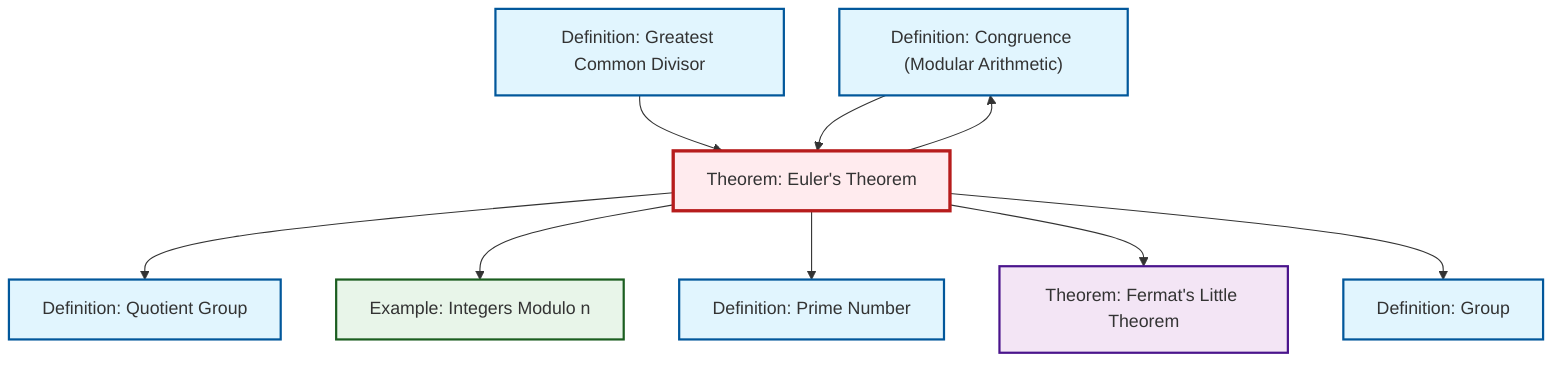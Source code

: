 graph TD
    classDef definition fill:#e1f5fe,stroke:#01579b,stroke-width:2px
    classDef theorem fill:#f3e5f5,stroke:#4a148c,stroke-width:2px
    classDef axiom fill:#fff3e0,stroke:#e65100,stroke-width:2px
    classDef example fill:#e8f5e9,stroke:#1b5e20,stroke-width:2px
    classDef current fill:#ffebee,stroke:#b71c1c,stroke-width:3px
    ex-quotient-integers-mod-n["Example: Integers Modulo n"]:::example
    def-congruence["Definition: Congruence (Modular Arithmetic)"]:::definition
    def-quotient-group["Definition: Quotient Group"]:::definition
    def-gcd["Definition: Greatest Common Divisor"]:::definition
    def-prime["Definition: Prime Number"]:::definition
    thm-euler["Theorem: Euler's Theorem"]:::theorem
    def-group["Definition: Group"]:::definition
    thm-fermat-little["Theorem: Fermat's Little Theorem"]:::theorem
    thm-euler --> def-quotient-group
    def-gcd --> thm-euler
    thm-euler --> ex-quotient-integers-mod-n
    thm-euler --> def-prime
    thm-euler --> thm-fermat-little
    def-congruence --> thm-euler
    thm-euler --> def-group
    thm-euler --> def-congruence
    class thm-euler current